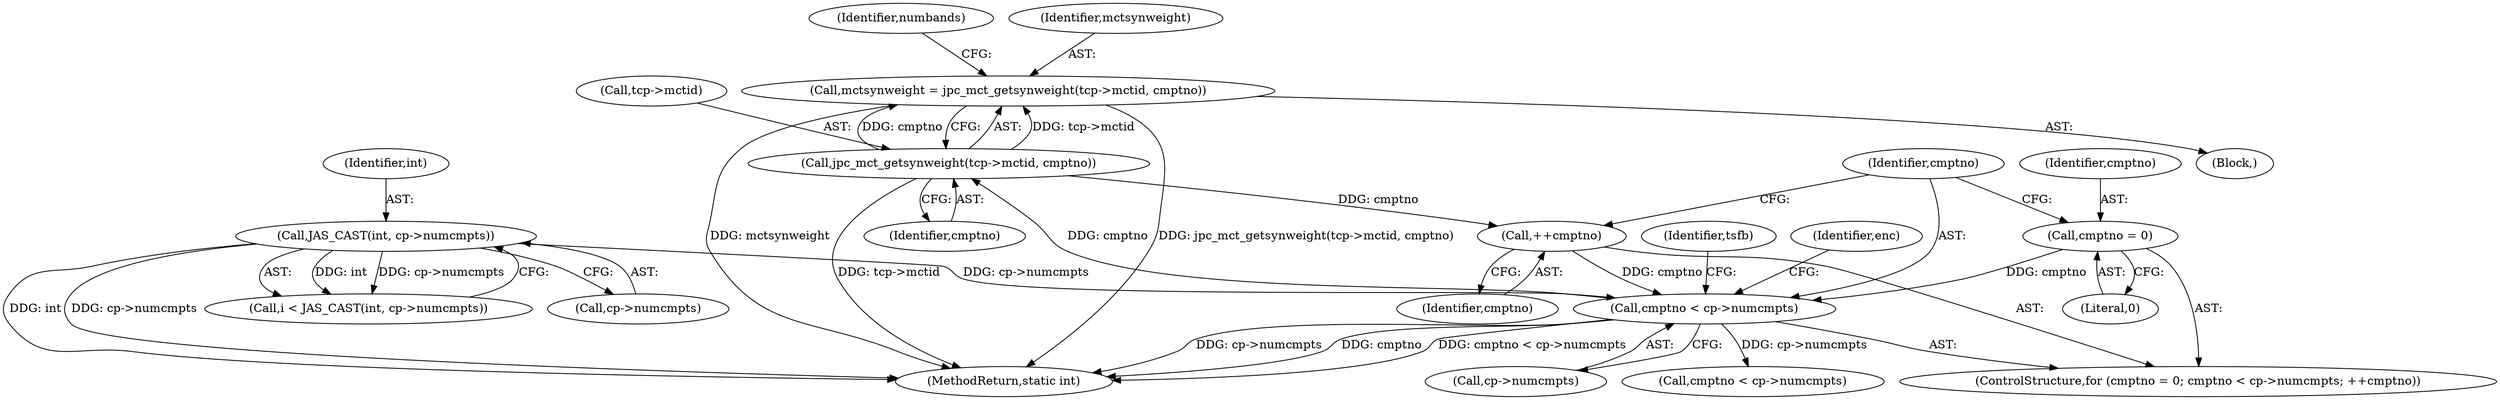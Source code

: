 digraph "0_jasper_d42b2388f7f8e0332c846675133acea151fc557a_38@API" {
"1000559" [label="(Call,mctsynweight = jpc_mct_getsynweight(tcp->mctid, cmptno))"];
"1000561" [label="(Call,jpc_mct_getsynweight(tcp->mctid, cmptno))"];
"1000523" [label="(Call,cmptno < cp->numcmpts)"];
"1000528" [label="(Call,++cmptno)"];
"1000520" [label="(Call,cmptno = 0)"];
"1000288" [label="(Call,JAS_CAST(int, cp->numcmpts))"];
"1000528" [label="(Call,++cmptno)"];
"1000523" [label="(Call,cmptno < cp->numcmpts)"];
"1000522" [label="(Literal,0)"];
"1000289" [label="(Identifier,int)"];
"1000286" [label="(Call,i < JAS_CAST(int, cp->numcmpts))"];
"1000567" [label="(Identifier,numbands)"];
"1000561" [label="(Call,jpc_mct_getsynweight(tcp->mctid, cmptno))"];
"1000532" [label="(Identifier,tsfb)"];
"1000290" [label="(Call,cp->numcmpts)"];
"1000520" [label="(Call,cmptno = 0)"];
"1000521" [label="(Identifier,cmptno)"];
"1001187" [label="(MethodReturn,static int)"];
"1000525" [label="(Call,cp->numcmpts)"];
"1000519" [label="(ControlStructure,for (cmptno = 0; cmptno < cp->numcmpts; ++cmptno))"];
"1000559" [label="(Call,mctsynweight = jpc_mct_getsynweight(tcp->mctid, cmptno))"];
"1000560" [label="(Identifier,mctsynweight)"];
"1000562" [label="(Call,tcp->mctid)"];
"1000675" [label="(Identifier,enc)"];
"1001013" [label="(Call,cmptno < cp->numcmpts)"];
"1000530" [label="(Block,)"];
"1000529" [label="(Identifier,cmptno)"];
"1000524" [label="(Identifier,cmptno)"];
"1000288" [label="(Call,JAS_CAST(int, cp->numcmpts))"];
"1000565" [label="(Identifier,cmptno)"];
"1000559" -> "1000530"  [label="AST: "];
"1000559" -> "1000561"  [label="CFG: "];
"1000560" -> "1000559"  [label="AST: "];
"1000561" -> "1000559"  [label="AST: "];
"1000567" -> "1000559"  [label="CFG: "];
"1000559" -> "1001187"  [label="DDG: mctsynweight"];
"1000559" -> "1001187"  [label="DDG: jpc_mct_getsynweight(tcp->mctid, cmptno)"];
"1000561" -> "1000559"  [label="DDG: tcp->mctid"];
"1000561" -> "1000559"  [label="DDG: cmptno"];
"1000561" -> "1000565"  [label="CFG: "];
"1000562" -> "1000561"  [label="AST: "];
"1000565" -> "1000561"  [label="AST: "];
"1000561" -> "1001187"  [label="DDG: tcp->mctid"];
"1000561" -> "1000528"  [label="DDG: cmptno"];
"1000523" -> "1000561"  [label="DDG: cmptno"];
"1000523" -> "1000519"  [label="AST: "];
"1000523" -> "1000525"  [label="CFG: "];
"1000524" -> "1000523"  [label="AST: "];
"1000525" -> "1000523"  [label="AST: "];
"1000532" -> "1000523"  [label="CFG: "];
"1000675" -> "1000523"  [label="CFG: "];
"1000523" -> "1001187"  [label="DDG: cp->numcmpts"];
"1000523" -> "1001187"  [label="DDG: cmptno"];
"1000523" -> "1001187"  [label="DDG: cmptno < cp->numcmpts"];
"1000528" -> "1000523"  [label="DDG: cmptno"];
"1000520" -> "1000523"  [label="DDG: cmptno"];
"1000288" -> "1000523"  [label="DDG: cp->numcmpts"];
"1000523" -> "1001013"  [label="DDG: cp->numcmpts"];
"1000528" -> "1000519"  [label="AST: "];
"1000528" -> "1000529"  [label="CFG: "];
"1000529" -> "1000528"  [label="AST: "];
"1000524" -> "1000528"  [label="CFG: "];
"1000520" -> "1000519"  [label="AST: "];
"1000520" -> "1000522"  [label="CFG: "];
"1000521" -> "1000520"  [label="AST: "];
"1000522" -> "1000520"  [label="AST: "];
"1000524" -> "1000520"  [label="CFG: "];
"1000288" -> "1000286"  [label="AST: "];
"1000288" -> "1000290"  [label="CFG: "];
"1000289" -> "1000288"  [label="AST: "];
"1000290" -> "1000288"  [label="AST: "];
"1000286" -> "1000288"  [label="CFG: "];
"1000288" -> "1001187"  [label="DDG: cp->numcmpts"];
"1000288" -> "1001187"  [label="DDG: int"];
"1000288" -> "1000286"  [label="DDG: int"];
"1000288" -> "1000286"  [label="DDG: cp->numcmpts"];
}
